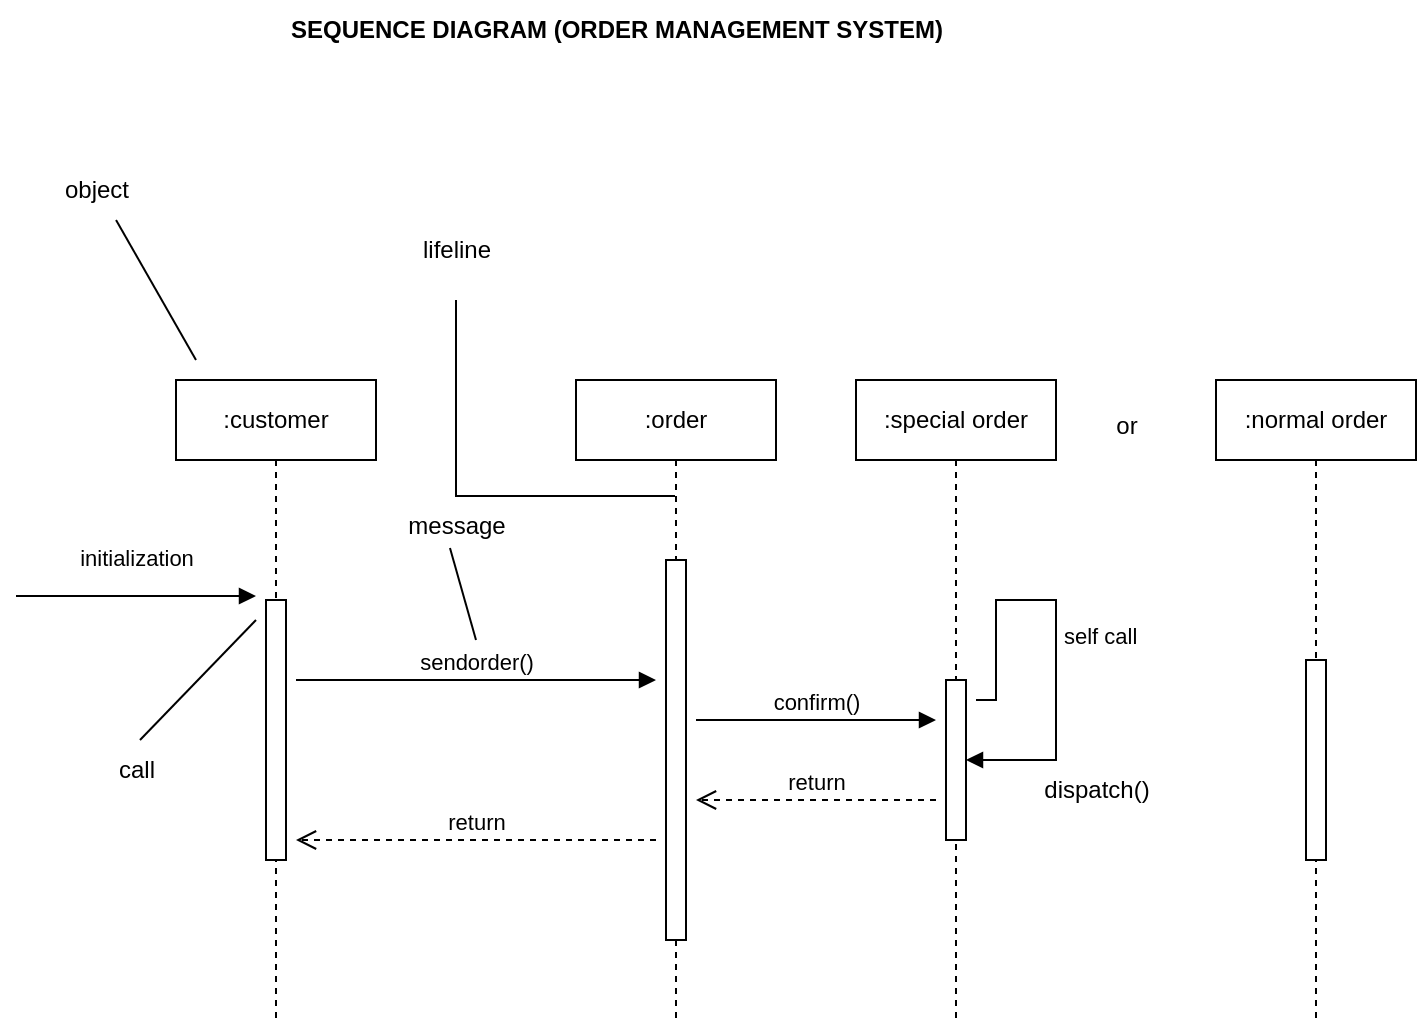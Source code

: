 <mxfile version="24.7.12">
  <diagram name="Page-1" id="Ltyz-3wQJr47nXamvfIF">
    <mxGraphModel grid="1" page="1" gridSize="10" guides="1" tooltips="1" connect="1" arrows="1" fold="1" pageScale="1" pageWidth="827" pageHeight="1169" math="0" shadow="0">
      <root>
        <mxCell id="0" />
        <mxCell id="1" parent="0" />
        <mxCell id="HlNJMFGMqPJWMqfz7xZN-3" value=":order" style="shape=umlLifeline;perimeter=lifelinePerimeter;whiteSpace=wrap;html=1;container=1;dropTarget=0;collapsible=0;recursiveResize=0;outlineConnect=0;portConstraint=eastwest;newEdgeStyle={&quot;curved&quot;:0,&quot;rounded&quot;:0};" vertex="1" parent="1">
          <mxGeometry x="380" y="280" width="100" height="320" as="geometry" />
        </mxCell>
        <mxCell id="HlNJMFGMqPJWMqfz7xZN-8" value="" style="html=1;points=[[0,0,0,0,5],[0,1,0,0,-5],[1,0,0,0,5],[1,1,0,0,-5]];perimeter=orthogonalPerimeter;outlineConnect=0;targetShapes=umlLifeline;portConstraint=eastwest;newEdgeStyle={&quot;curved&quot;:0,&quot;rounded&quot;:0};" vertex="1" parent="HlNJMFGMqPJWMqfz7xZN-3">
          <mxGeometry x="45" y="90" width="10" height="190" as="geometry" />
        </mxCell>
        <mxCell id="HlNJMFGMqPJWMqfz7xZN-6" value=":special order" style="shape=umlLifeline;whiteSpace=wrap;html=1;container=1;dropTarget=0;collapsible=0;recursiveResize=0;outlineConnect=0;portConstraint=eastwest;newEdgeStyle={&quot;curved&quot;:0,&quot;rounded&quot;:0};targetShapes=umlLifeline;participant=label;points=[[0,0,0,0,5],[0,1,0,0,-5],[1,0,0,0,5],[1,1,0,0,-5]];perimeter=rectanglePerimeter;" vertex="1" parent="1">
          <mxGeometry x="520" y="280" width="100" height="320" as="geometry" />
        </mxCell>
        <mxCell id="HlNJMFGMqPJWMqfz7xZN-31" value="" style="html=1;points=[[0,0,0,0,5],[0,1,0,0,-5],[1,0,0,0,5],[1,1,0,0,-5]];perimeter=orthogonalPerimeter;outlineConnect=0;targetShapes=umlLifeline;portConstraint=eastwest;newEdgeStyle={&quot;curved&quot;:0,&quot;rounded&quot;:0};" vertex="1" parent="HlNJMFGMqPJWMqfz7xZN-6">
          <mxGeometry x="45" y="150" width="10" height="80" as="geometry" />
        </mxCell>
        <mxCell id="HlNJMFGMqPJWMqfz7xZN-32" value="self call" style="html=1;align=left;spacingLeft=2;endArrow=block;rounded=0;edgeStyle=orthogonalEdgeStyle;curved=0;rounded=0;" edge="1" parent="HlNJMFGMqPJWMqfz7xZN-6" target="HlNJMFGMqPJWMqfz7xZN-31">
          <mxGeometry relative="1" as="geometry">
            <mxPoint x="60" y="160" as="sourcePoint" />
            <Array as="points">
              <mxPoint x="70" y="160" />
              <mxPoint x="70" y="110" />
              <mxPoint x="100" y="110" />
              <mxPoint x="100" y="190" />
            </Array>
          </mxGeometry>
        </mxCell>
        <mxCell id="HlNJMFGMqPJWMqfz7xZN-7" value=":normal order" style="shape=umlLifeline;perimeter=lifelinePerimeter;whiteSpace=wrap;html=1;container=1;dropTarget=0;collapsible=0;recursiveResize=0;outlineConnect=0;portConstraint=eastwest;newEdgeStyle={&quot;curved&quot;:0,&quot;rounded&quot;:0};" vertex="1" parent="1">
          <mxGeometry x="700" y="280" width="100" height="320" as="geometry" />
        </mxCell>
        <mxCell id="HlNJMFGMqPJWMqfz7xZN-12" value="" style="html=1;points=[[0,0,0,0,5],[0,1,0,0,-5],[1,0,0,0,5],[1,1,0,0,-5]];perimeter=orthogonalPerimeter;outlineConnect=0;targetShapes=umlLifeline;portConstraint=eastwest;newEdgeStyle={&quot;curved&quot;:0,&quot;rounded&quot;:0};" vertex="1" parent="HlNJMFGMqPJWMqfz7xZN-7">
          <mxGeometry x="45" y="140" width="10" height="100" as="geometry" />
        </mxCell>
        <mxCell id="HlNJMFGMqPJWMqfz7xZN-9" value=":customer" style="shape=umlLifeline;perimeter=lifelinePerimeter;whiteSpace=wrap;html=1;container=1;dropTarget=0;collapsible=0;recursiveResize=0;outlineConnect=0;portConstraint=eastwest;newEdgeStyle={&quot;curved&quot;:0,&quot;rounded&quot;:0};" vertex="1" parent="1">
          <mxGeometry x="180" y="280" width="100" height="320" as="geometry" />
        </mxCell>
        <mxCell id="HlNJMFGMqPJWMqfz7xZN-10" value="" style="html=1;points=[[0,0,0,0,5],[0,1,0,0,-5],[1,0,0,0,5],[1,1,0,0,-5]];perimeter=orthogonalPerimeter;outlineConnect=0;targetShapes=umlLifeline;portConstraint=eastwest;newEdgeStyle={&quot;curved&quot;:0,&quot;rounded&quot;:0};" vertex="1" parent="HlNJMFGMqPJWMqfz7xZN-9">
          <mxGeometry x="45" y="110" width="10" height="130" as="geometry" />
        </mxCell>
        <mxCell id="HlNJMFGMqPJWMqfz7xZN-13" value="or" style="text;html=1;align=center;verticalAlign=middle;resizable=0;points=[];autosize=1;strokeColor=none;fillColor=none;" vertex="1" parent="1">
          <mxGeometry x="640" y="288" width="30" height="30" as="geometry" />
        </mxCell>
        <mxCell id="HlNJMFGMqPJWMqfz7xZN-15" value="object" style="text;html=1;align=center;verticalAlign=middle;resizable=0;points=[];autosize=1;strokeColor=none;fillColor=none;" vertex="1" parent="1">
          <mxGeometry x="110" y="170" width="60" height="30" as="geometry" />
        </mxCell>
        <mxCell id="HlNJMFGMqPJWMqfz7xZN-17" value="return" style="html=1;verticalAlign=bottom;endArrow=open;dashed=1;endSize=8;curved=0;rounded=0;" edge="1" parent="1">
          <mxGeometry relative="1" as="geometry">
            <mxPoint x="420" y="510" as="sourcePoint" />
            <mxPoint x="240" y="510" as="targetPoint" />
            <Array as="points">
              <mxPoint x="320" y="510" />
            </Array>
          </mxGeometry>
        </mxCell>
        <mxCell id="HlNJMFGMqPJWMqfz7xZN-18" value="sendorder()" style="html=1;verticalAlign=bottom;endArrow=block;curved=0;rounded=0;" edge="1" parent="1">
          <mxGeometry width="80" relative="1" as="geometry">
            <mxPoint x="240" y="430" as="sourcePoint" />
            <mxPoint x="420" y="430" as="targetPoint" />
          </mxGeometry>
        </mxCell>
        <mxCell id="HlNJMFGMqPJWMqfz7xZN-19" value="confirm()" style="html=1;verticalAlign=bottom;endArrow=block;curved=0;rounded=0;" edge="1" parent="1">
          <mxGeometry width="80" relative="1" as="geometry">
            <mxPoint x="440" y="450" as="sourcePoint" />
            <mxPoint x="560" y="450" as="targetPoint" />
          </mxGeometry>
        </mxCell>
        <mxCell id="HlNJMFGMqPJWMqfz7xZN-20" value="return" style="html=1;verticalAlign=bottom;endArrow=open;dashed=1;endSize=8;curved=0;rounded=0;" edge="1" parent="1">
          <mxGeometry relative="1" as="geometry">
            <mxPoint x="560" y="490" as="sourcePoint" />
            <mxPoint x="440" y="490" as="targetPoint" />
          </mxGeometry>
        </mxCell>
        <mxCell id="HlNJMFGMqPJWMqfz7xZN-21" value="lifeline" style="text;html=1;align=center;verticalAlign=middle;resizable=0;points=[];autosize=1;strokeColor=none;fillColor=none;" vertex="1" parent="1">
          <mxGeometry x="290" y="200" width="60" height="30" as="geometry" />
        </mxCell>
        <mxCell id="HlNJMFGMqPJWMqfz7xZN-22" value="call" style="text;html=1;align=center;verticalAlign=middle;resizable=0;points=[];autosize=1;strokeColor=none;fillColor=none;" vertex="1" parent="1">
          <mxGeometry x="140" y="460" width="40" height="30" as="geometry" />
        </mxCell>
        <mxCell id="HlNJMFGMqPJWMqfz7xZN-23" value="message" style="text;html=1;align=center;verticalAlign=middle;resizable=0;points=[];autosize=1;strokeColor=none;fillColor=none;" vertex="1" parent="1">
          <mxGeometry x="285" y="338" width="70" height="30" as="geometry" />
        </mxCell>
        <mxCell id="HlNJMFGMqPJWMqfz7xZN-33" value="dispatch()" style="text;html=1;align=center;verticalAlign=middle;resizable=0;points=[];autosize=1;strokeColor=none;fillColor=none;" vertex="1" parent="1">
          <mxGeometry x="600" y="470" width="80" height="30" as="geometry" />
        </mxCell>
        <mxCell id="HlNJMFGMqPJWMqfz7xZN-34" value="" style="endArrow=none;html=1;rounded=0;exitX=0.55;exitY=0;exitDx=0;exitDy=0;exitPerimeter=0;" edge="1" parent="1" source="HlNJMFGMqPJWMqfz7xZN-22">
          <mxGeometry width="50" height="50" relative="1" as="geometry">
            <mxPoint x="170" y="450" as="sourcePoint" />
            <mxPoint x="220" y="400" as="targetPoint" />
          </mxGeometry>
        </mxCell>
        <mxCell id="HlNJMFGMqPJWMqfz7xZN-37" value="initialization" style="html=1;verticalAlign=bottom;endArrow=block;curved=0;rounded=0;" edge="1" parent="1">
          <mxGeometry y="10" width="80" relative="1" as="geometry">
            <mxPoint x="100" y="388" as="sourcePoint" />
            <mxPoint x="220" y="388" as="targetPoint" />
            <Array as="points">
              <mxPoint x="170" y="388" />
            </Array>
            <mxPoint as="offset" />
          </mxGeometry>
        </mxCell>
        <mxCell id="HlNJMFGMqPJWMqfz7xZN-38" value="" style="endArrow=none;html=1;rounded=0;entryX=0.667;entryY=1;entryDx=0;entryDy=0;entryPerimeter=0;" edge="1" parent="1" target="HlNJMFGMqPJWMqfz7xZN-15">
          <mxGeometry width="50" height="50" relative="1" as="geometry">
            <mxPoint x="190" y="270" as="sourcePoint" />
            <mxPoint x="240" y="220" as="targetPoint" />
          </mxGeometry>
        </mxCell>
        <mxCell id="HlNJMFGMqPJWMqfz7xZN-39" value="" style="endArrow=none;html=1;rounded=0;entryX=0.457;entryY=0.867;entryDx=0;entryDy=0;entryPerimeter=0;" edge="1" parent="1" target="HlNJMFGMqPJWMqfz7xZN-23">
          <mxGeometry width="50" height="50" relative="1" as="geometry">
            <mxPoint x="330" y="410" as="sourcePoint" />
            <mxPoint x="350" y="360" as="targetPoint" />
          </mxGeometry>
        </mxCell>
        <mxCell id="HlNJMFGMqPJWMqfz7xZN-46" value="" style="endArrow=none;html=1;rounded=0;" edge="1" parent="1" source="HlNJMFGMqPJWMqfz7xZN-3">
          <mxGeometry width="50" height="50" relative="1" as="geometry">
            <mxPoint x="400" y="338" as="sourcePoint" />
            <mxPoint x="320" y="240" as="targetPoint" />
            <Array as="points">
              <mxPoint x="320" y="338" />
            </Array>
          </mxGeometry>
        </mxCell>
        <mxCell id="HlNJMFGMqPJWMqfz7xZN-47" value="SEQUENCE DIAGRAM (ORDER MANAGEMENT SYSTEM)" style="text;html=1;align=center;verticalAlign=middle;resizable=0;points=[];autosize=1;strokeColor=none;fillColor=none;fontStyle=1" vertex="1" parent="1">
          <mxGeometry x="225" y="90" width="350" height="30" as="geometry" />
        </mxCell>
      </root>
    </mxGraphModel>
  </diagram>
</mxfile>
